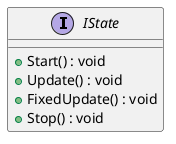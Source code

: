@startuml
interface IState {
    + Start() : void
    + Update() : void
    + FixedUpdate() : void
    + Stop() : void
}
@enduml
